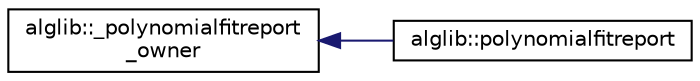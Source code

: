 digraph "Graphical Class Hierarchy"
{
  edge [fontname="Helvetica",fontsize="10",labelfontname="Helvetica",labelfontsize="10"];
  node [fontname="Helvetica",fontsize="10",shape=record];
  rankdir="LR";
  Node0 [label="alglib::_polynomialfitreport\l_owner",height=0.2,width=0.4,color="black", fillcolor="white", style="filled",URL="$classalglib_1_1__polynomialfitreport__owner.html"];
  Node0 -> Node1 [dir="back",color="midnightblue",fontsize="10",style="solid",fontname="Helvetica"];
  Node1 [label="alglib::polynomialfitreport",height=0.2,width=0.4,color="black", fillcolor="white", style="filled",URL="$classalglib_1_1polynomialfitreport.html"];
}
